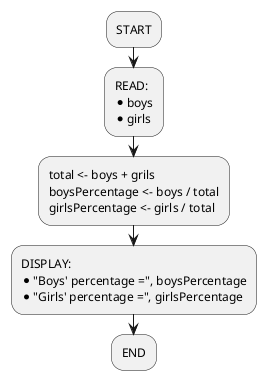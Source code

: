 @startuml

:START;
    :READ:
    * boys
    * girls;

    :total <- boys + grils
    boysPercentage <- boys / total
    girlsPercentage <- girls / total;

    :DISPLAY:
    * "Boys' percentage =", boysPercentage
    * "Girls' percentage =", girlsPercentage;

:END;

@enduml